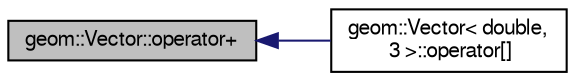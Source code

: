 digraph "geom::Vector::operator+"
{
  edge [fontname="FreeSans",fontsize="10",labelfontname="FreeSans",labelfontsize="10"];
  node [fontname="FreeSans",fontsize="10",shape=record];
  rankdir="LR";
  Node27 [label="geom::Vector::operator+",height=0.2,width=0.4,color="black", fillcolor="grey75", style="filled", fontcolor="black"];
  Node27 -> Node28 [dir="back",color="midnightblue",fontsize="10",style="solid",fontname="FreeSans"];
  Node28 [label="geom::Vector\< double,\l 3 \>::operator[]",height=0.2,width=0.4,color="black", fillcolor="white", style="filled",URL="$classgeom_1_1Vector.html#a002f821634064106442c03165cc17360",tooltip="Dostęp do wybranej składowej wektora. "];
}
